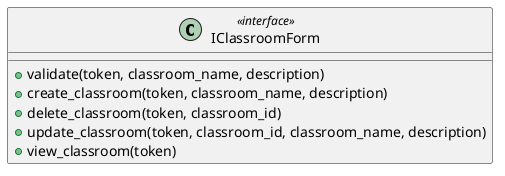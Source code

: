 @startuml iClassroomForm
class IClassroomForm <<interface>> {
    + validate(token, classroom_name, description)
    + create_classroom(token, classroom_name, description)
    + delete_classroom(token, classroom_id)
    + update_classroom(token, classroom_id, classroom_name, description)
    + view_classroom(token)
}
@enduml